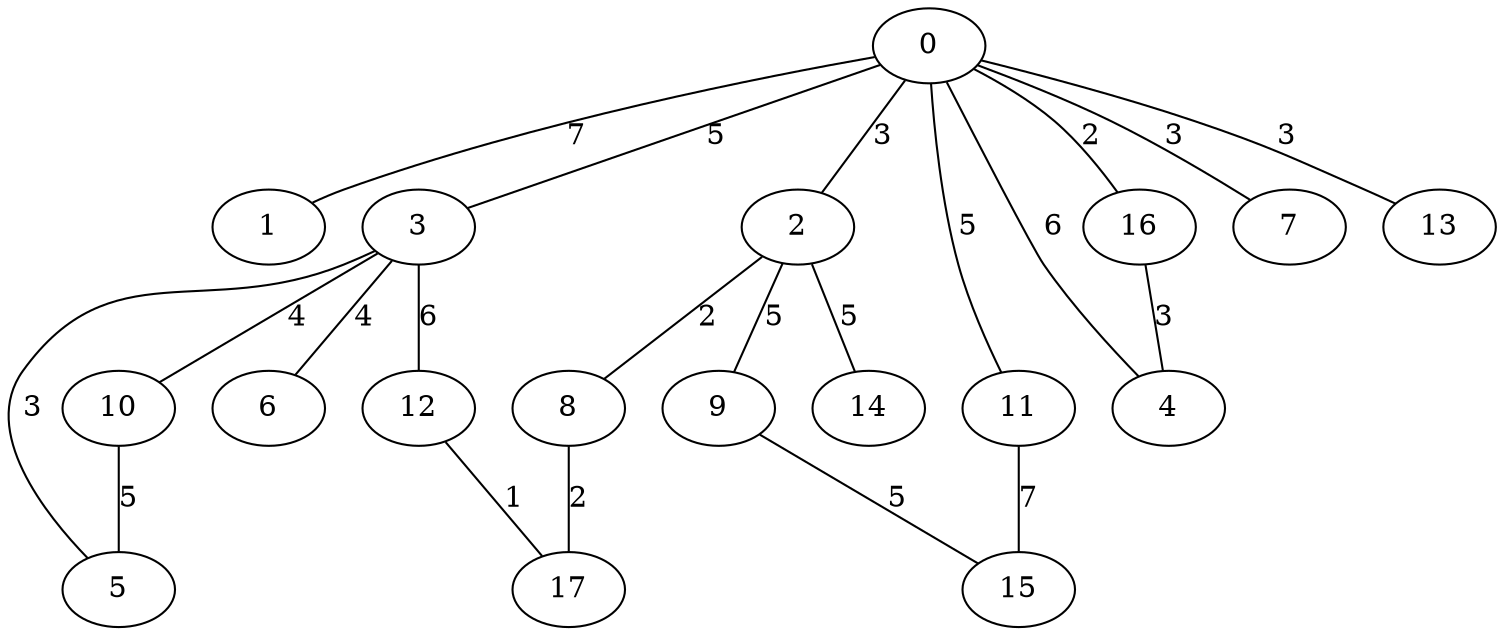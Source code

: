 graph g {
  0 [ habit = 6, size = 75, x = 6, y = 5 ]
  1 [ habit = 6, size = 104, x = 9, y = 3 ]
  2 [ habit = 6, size = 468, x = 3, y = 5 ]
  3 [ habit = 1, size = 117, x = 7, y = 8 ]
  4 [ habit = 7, size = 497, x = 10, y = 5 ]
  5 [ habit = 4, size = 171, x = 6, y = 10 ]
  6 [ base = 2, habit = 5, size = 334, x = 9, y = 9 ]
  7 [ habit = 10, size = 217, x = 6, y = 6 ]
  8 [ habit = 1, size = 191, x = 2, y = 6 ]
  9 [ habit = 4, size = 255, x = 1, y = 3 ]
  10 [ habit = 8, size = 151, x = 8, y = 10 ]
  11 [ habit = 1, size = 214, x = 6, y = 3 ]
  12 [ habit = 2, size = 320, x = 3, y = 9 ]
  13 [ habit = 12, size = 318, x = 7, y = 3 ]
  14 [ habit = 6, size = 148, x = 2, y = 3 ]
  15 [ habit = 3, size = 165, x = 3, y = 1 ]
  16 [ habit = 4, size = 312, x = 8, y = 5 ]
  17 [ base = 1, habit = 4, size = 189, x = 1, y = 8 ]

  0 -- 1 [ label = 7, weight = 7 ]
  0 -- 2 [ label = 3, weight = 3 ]
  0 -- 3 [ label = 5, weight = 5 ]
  0 -- 4 [ label = 6, weight = 6 ]
  0 -- 7 [ label = 3, weight = 3 ]
  0 -- 11 [ label = 5, weight = 5 ]
  0 -- 13 [ label = 3, weight = 3 ]
  0 -- 16 [ label = 2, weight = 2 ]
  2 -- 14 [ label = 5, weight = 5 ]
  2 -- 9 [ label = 5, weight = 5 ]
  2 -- 8 [ label = 2, weight = 2 ]
  3 -- 10 [ label = 4, weight = 4 ]
  3 -- 12 [ label = 6, weight = 6 ]
  3 -- 5 [ label = 3, weight = 3 ]
  3 -- 6 [ label = 4, weight = 4 ]
  8 -- 17 [ label = 2, weight = 2 ]
  9 -- 15 [ label = 5, weight = 5 ]
  10 -- 5 [ label = 5, weight = 5 ]
  11 -- 15 [ label = 7, weight = 7 ]
  12 -- 17 [ label = 1, weight = 1 ]
  16 -- 4 [ label = 3, weight = 3 ]
}
